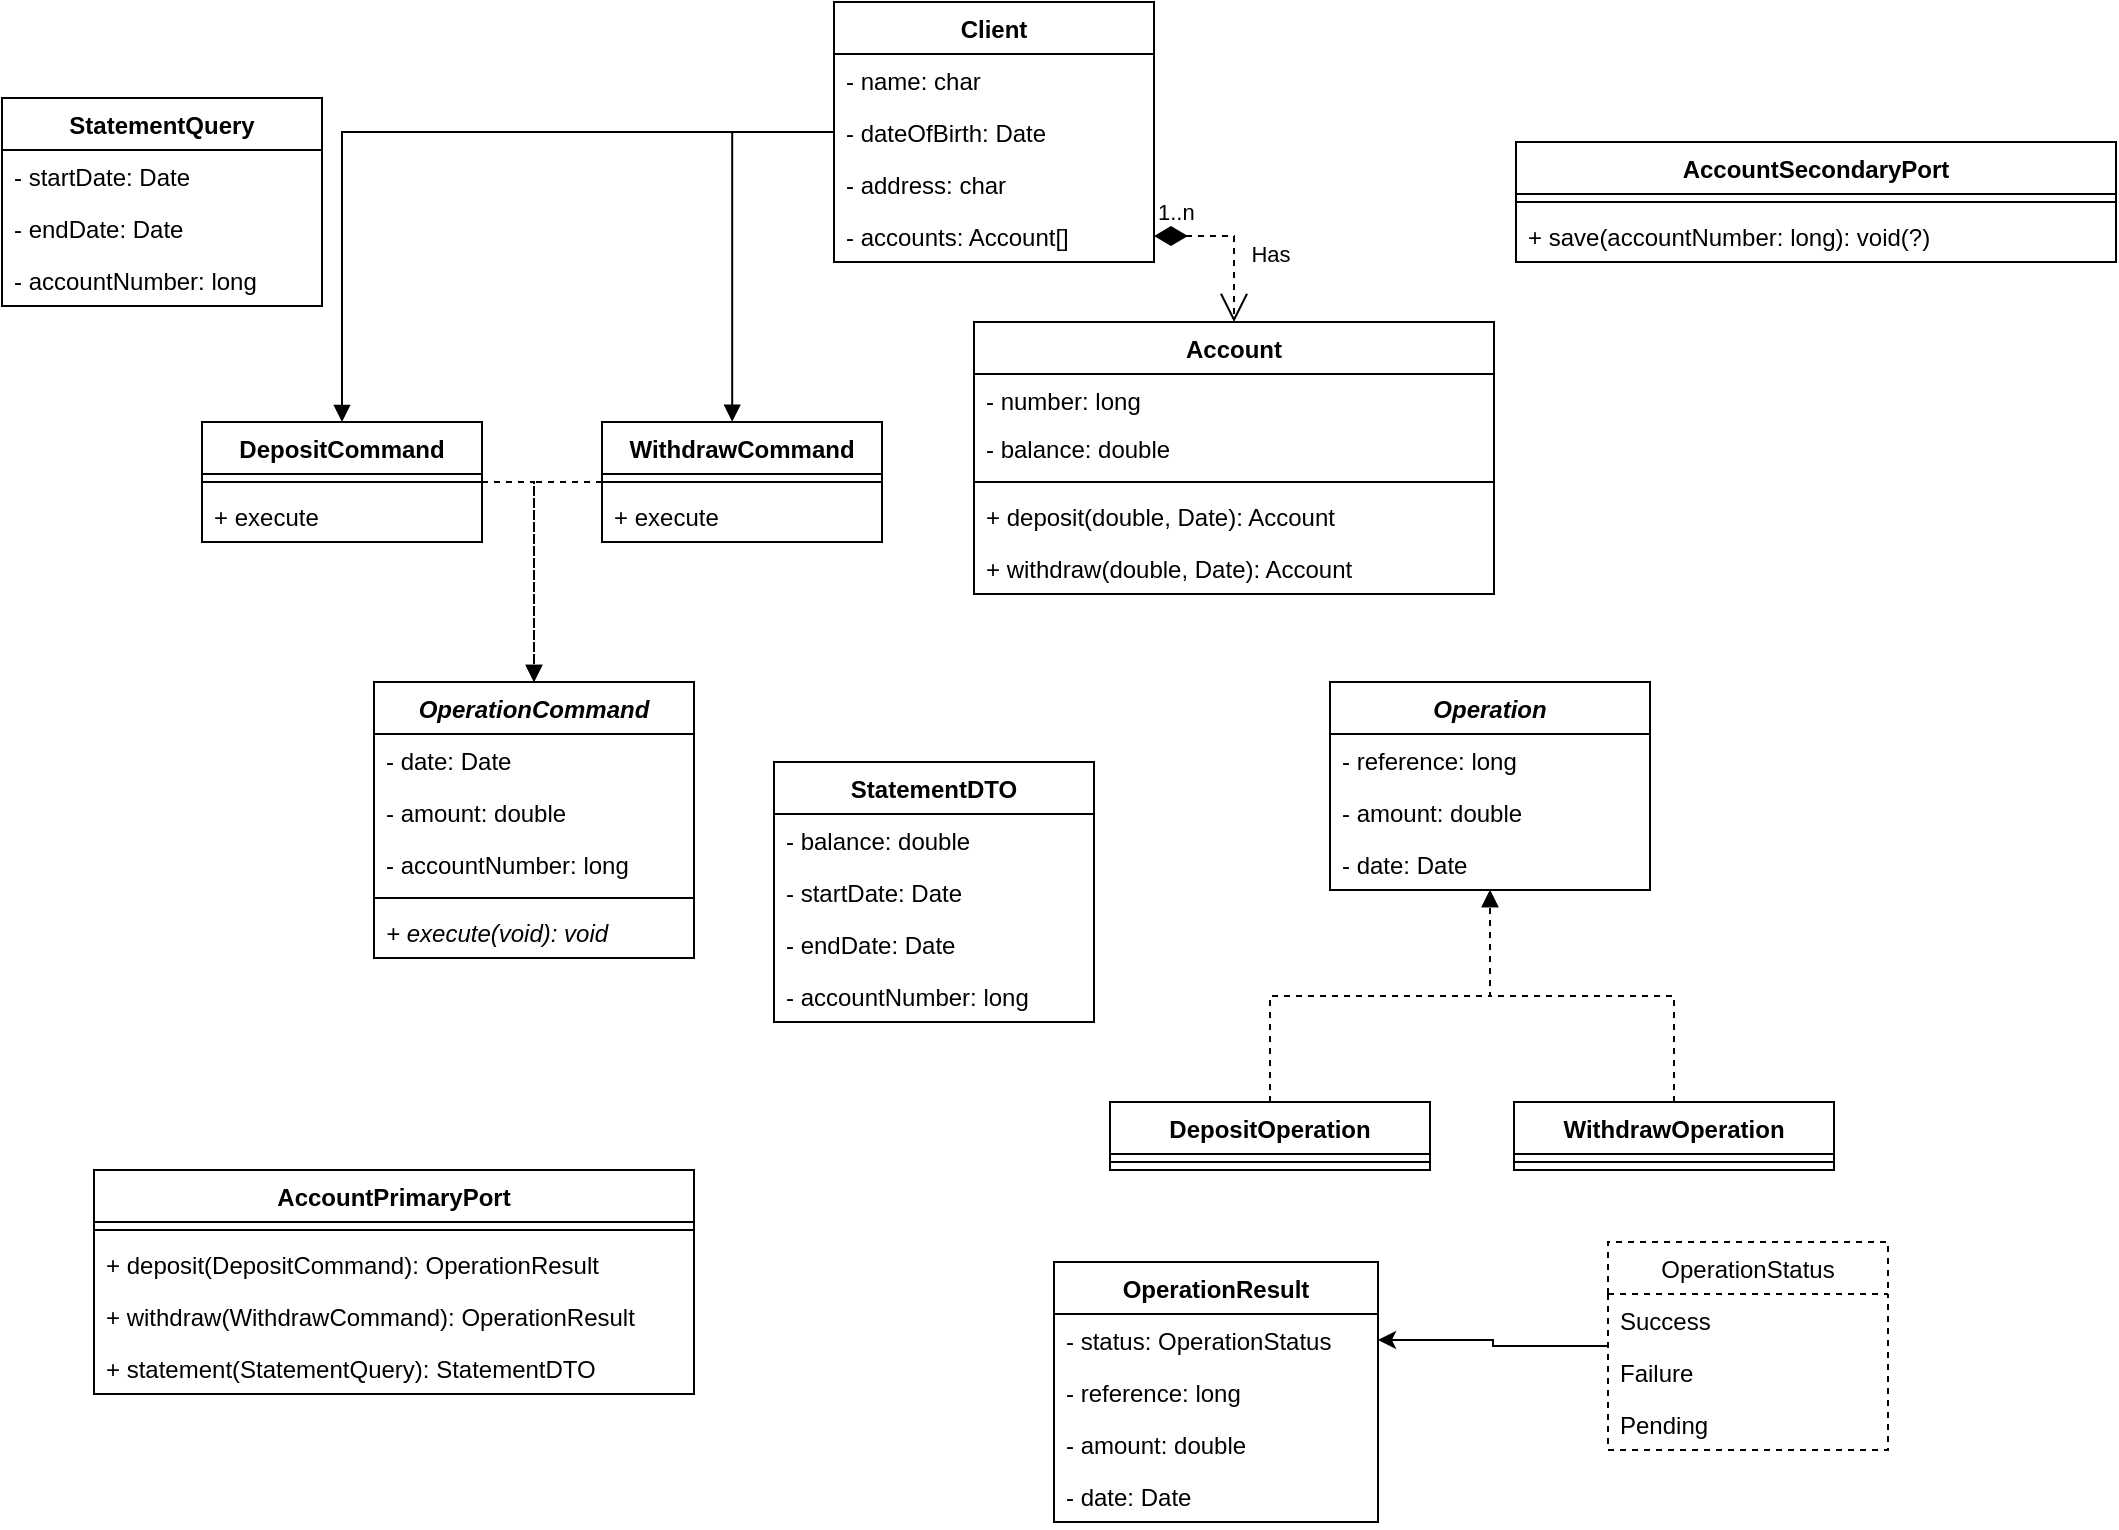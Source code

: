 <mxfile version="20.8.5" type="github"><diagram id="C5RBs43oDa-KdzZeNtuy" name="Page-1"><mxGraphModel dx="1386" dy="809" grid="1" gridSize="10" guides="1" tooltips="1" connect="1" arrows="1" fold="1" page="1" pageScale="1" pageWidth="1169" pageHeight="827" math="0" shadow="0"><root><mxCell id="WIyWlLk6GJQsqaUBKTNV-0"/><mxCell id="WIyWlLk6GJQsqaUBKTNV-1" parent="WIyWlLk6GJQsqaUBKTNV-0"/><mxCell id="uDkEIwAQwxOANns-aXlX-1" value="Account" style="swimlane;fontStyle=1;align=center;verticalAlign=top;childLayout=stackLayout;horizontal=1;startSize=26;horizontalStack=0;resizeParent=1;resizeParentMax=0;resizeLast=0;collapsible=1;marginBottom=0;" vertex="1" parent="WIyWlLk6GJQsqaUBKTNV-1"><mxGeometry x="556" y="200" width="260" height="136" as="geometry"/></mxCell><mxCell id="uDkEIwAQwxOANns-aXlX-2" value="- number: long" style="text;strokeColor=none;fillColor=none;align=left;verticalAlign=top;spacingLeft=4;spacingRight=4;overflow=hidden;rotatable=0;points=[[0,0.5],[1,0.5]];portConstraint=eastwest;" vertex="1" parent="uDkEIwAQwxOANns-aXlX-1"><mxGeometry y="26" width="260" height="24" as="geometry"/></mxCell><mxCell id="uDkEIwAQwxOANns-aXlX-10" value="- balance: double" style="text;strokeColor=none;fillColor=none;align=left;verticalAlign=top;spacingLeft=4;spacingRight=4;overflow=hidden;rotatable=0;points=[[0,0.5],[1,0.5]];portConstraint=eastwest;" vertex="1" parent="uDkEIwAQwxOANns-aXlX-1"><mxGeometry y="50" width="260" height="26" as="geometry"/></mxCell><mxCell id="uDkEIwAQwxOANns-aXlX-3" value="" style="line;strokeWidth=1;fillColor=none;align=left;verticalAlign=middle;spacingTop=-1;spacingLeft=3;spacingRight=3;rotatable=0;labelPosition=right;points=[];portConstraint=eastwest;strokeColor=inherit;" vertex="1" parent="uDkEIwAQwxOANns-aXlX-1"><mxGeometry y="76" width="260" height="8" as="geometry"/></mxCell><mxCell id="uDkEIwAQwxOANns-aXlX-4" value="+ deposit(double, Date): Account" style="text;strokeColor=none;fillColor=none;align=left;verticalAlign=top;spacingLeft=4;spacingRight=4;overflow=hidden;rotatable=0;points=[[0,0.5],[1,0.5]];portConstraint=eastwest;" vertex="1" parent="uDkEIwAQwxOANns-aXlX-1"><mxGeometry y="84" width="260" height="26" as="geometry"/></mxCell><mxCell id="uDkEIwAQwxOANns-aXlX-11" value="+ withdraw(double, Date): Account" style="text;strokeColor=none;fillColor=none;align=left;verticalAlign=top;spacingLeft=4;spacingRight=4;overflow=hidden;rotatable=0;points=[[0,0.5],[1,0.5]];portConstraint=eastwest;" vertex="1" parent="uDkEIwAQwxOANns-aXlX-1"><mxGeometry y="110" width="260" height="26" as="geometry"/></mxCell><mxCell id="uDkEIwAQwxOANns-aXlX-12" value="Operation" style="swimlane;fontStyle=3;align=center;verticalAlign=top;childLayout=stackLayout;horizontal=1;startSize=26;horizontalStack=0;resizeParent=1;resizeParentMax=0;resizeLast=0;collapsible=1;marginBottom=0;" vertex="1" parent="WIyWlLk6GJQsqaUBKTNV-1"><mxGeometry x="734" y="380" width="160" height="104" as="geometry"/></mxCell><mxCell id="uDkEIwAQwxOANns-aXlX-13" value="- reference: long" style="text;strokeColor=none;fillColor=none;align=left;verticalAlign=top;spacingLeft=4;spacingRight=4;overflow=hidden;rotatable=0;points=[[0,0.5],[1,0.5]];portConstraint=eastwest;" vertex="1" parent="uDkEIwAQwxOANns-aXlX-12"><mxGeometry y="26" width="160" height="26" as="geometry"/></mxCell><mxCell id="uDkEIwAQwxOANns-aXlX-16" value="- amount: double" style="text;strokeColor=none;fillColor=none;align=left;verticalAlign=top;spacingLeft=4;spacingRight=4;overflow=hidden;rotatable=0;points=[[0,0.5],[1,0.5]];portConstraint=eastwest;" vertex="1" parent="uDkEIwAQwxOANns-aXlX-12"><mxGeometry y="52" width="160" height="26" as="geometry"/></mxCell><mxCell id="uDkEIwAQwxOANns-aXlX-17" value="- date: Date" style="text;strokeColor=none;fillColor=none;align=left;verticalAlign=top;spacingLeft=4;spacingRight=4;overflow=hidden;rotatable=0;points=[[0,0.5],[1,0.5]];portConstraint=eastwest;" vertex="1" parent="uDkEIwAQwxOANns-aXlX-12"><mxGeometry y="78" width="160" height="26" as="geometry"/></mxCell><mxCell id="uDkEIwAQwxOANns-aXlX-22" style="edgeStyle=orthogonalEdgeStyle;rounded=0;orthogonalLoop=1;jettySize=auto;html=1;entryX=0.5;entryY=1;entryDx=0;entryDy=0;dashed=1;endArrow=block;endFill=1;" edge="1" parent="WIyWlLk6GJQsqaUBKTNV-1" source="uDkEIwAQwxOANns-aXlX-18" target="uDkEIwAQwxOANns-aXlX-12"><mxGeometry relative="1" as="geometry"><mxPoint x="754" y="490" as="targetPoint"/></mxGeometry></mxCell><mxCell id="uDkEIwAQwxOANns-aXlX-18" value="DepositOperation" style="swimlane;fontStyle=1;align=center;verticalAlign=top;childLayout=stackLayout;horizontal=1;startSize=26;horizontalStack=0;resizeParent=1;resizeParentMax=0;resizeLast=0;collapsible=1;marginBottom=0;" vertex="1" parent="WIyWlLk6GJQsqaUBKTNV-1"><mxGeometry x="624" y="590" width="160" height="34" as="geometry"/></mxCell><mxCell id="uDkEIwAQwxOANns-aXlX-20" value="" style="line;strokeWidth=1;fillColor=none;align=left;verticalAlign=middle;spacingTop=-1;spacingLeft=3;spacingRight=3;rotatable=0;labelPosition=right;points=[];portConstraint=eastwest;strokeColor=inherit;" vertex="1" parent="uDkEIwAQwxOANns-aXlX-18"><mxGeometry y="26" width="160" height="8" as="geometry"/></mxCell><mxCell id="uDkEIwAQwxOANns-aXlX-27" style="edgeStyle=orthogonalEdgeStyle;rounded=0;orthogonalLoop=1;jettySize=auto;html=1;entryX=0.5;entryY=1;entryDx=0;entryDy=0;exitX=0.5;exitY=0;exitDx=0;exitDy=0;dashed=1;endArrow=block;endFill=1;" edge="1" parent="WIyWlLk6GJQsqaUBKTNV-1" source="uDkEIwAQwxOANns-aXlX-23" target="uDkEIwAQwxOANns-aXlX-12"><mxGeometry relative="1" as="geometry"><mxPoint x="874" y="579" as="sourcePoint"/><mxPoint x="934" y="350" as="targetPoint"/></mxGeometry></mxCell><mxCell id="uDkEIwAQwxOANns-aXlX-23" value="WithdrawOperation" style="swimlane;fontStyle=1;align=center;verticalAlign=top;childLayout=stackLayout;horizontal=1;startSize=26;horizontalStack=0;resizeParent=1;resizeParentMax=0;resizeLast=0;collapsible=1;marginBottom=0;" vertex="1" parent="WIyWlLk6GJQsqaUBKTNV-1"><mxGeometry x="826" y="590" width="160" height="34" as="geometry"/></mxCell><mxCell id="uDkEIwAQwxOANns-aXlX-25" value="" style="line;strokeWidth=1;fillColor=none;align=left;verticalAlign=middle;spacingTop=-1;spacingLeft=3;spacingRight=3;rotatable=0;labelPosition=right;points=[];portConstraint=eastwest;strokeColor=inherit;" vertex="1" parent="uDkEIwAQwxOANns-aXlX-23"><mxGeometry y="26" width="160" height="8" as="geometry"/></mxCell><mxCell id="uDkEIwAQwxOANns-aXlX-29" value="StatementDTO" style="swimlane;fontStyle=1;align=center;verticalAlign=top;childLayout=stackLayout;horizontal=1;startSize=26;horizontalStack=0;resizeParent=1;resizeParentMax=0;resizeLast=0;collapsible=1;marginBottom=0;" vertex="1" parent="WIyWlLk6GJQsqaUBKTNV-1"><mxGeometry x="456" y="420" width="160" height="130" as="geometry"><mxRectangle x="340" y="388" width="120" height="30" as="alternateBounds"/></mxGeometry></mxCell><mxCell id="uDkEIwAQwxOANns-aXlX-30" value="- balance: double" style="text;strokeColor=none;fillColor=none;align=left;verticalAlign=top;spacingLeft=4;spacingRight=4;overflow=hidden;rotatable=0;points=[[0,0.5],[1,0.5]];portConstraint=eastwest;" vertex="1" parent="uDkEIwAQwxOANns-aXlX-29"><mxGeometry y="26" width="160" height="26" as="geometry"/></mxCell><mxCell id="uDkEIwAQwxOANns-aXlX-32" value="- startDate: Date" style="text;strokeColor=none;fillColor=none;align=left;verticalAlign=top;spacingLeft=4;spacingRight=4;overflow=hidden;rotatable=0;points=[[0,0.5],[1,0.5]];portConstraint=eastwest;" vertex="1" parent="uDkEIwAQwxOANns-aXlX-29"><mxGeometry y="52" width="160" height="26" as="geometry"/></mxCell><mxCell id="uDkEIwAQwxOANns-aXlX-107" value="- endDate: Date" style="text;strokeColor=none;fillColor=none;align=left;verticalAlign=top;spacingLeft=4;spacingRight=4;overflow=hidden;rotatable=0;points=[[0,0.5],[1,0.5]];portConstraint=eastwest;" vertex="1" parent="uDkEIwAQwxOANns-aXlX-29"><mxGeometry y="78" width="160" height="26" as="geometry"/></mxCell><mxCell id="uDkEIwAQwxOANns-aXlX-108" value="- accountNumber: long" style="text;strokeColor=none;fillColor=none;align=left;verticalAlign=top;spacingLeft=4;spacingRight=4;overflow=hidden;rotatable=0;points=[[0,0.5],[1,0.5]];portConstraint=eastwest;" vertex="1" parent="uDkEIwAQwxOANns-aXlX-29"><mxGeometry y="104" width="160" height="26" as="geometry"/></mxCell><mxCell id="uDkEIwAQwxOANns-aXlX-109" value="AccountPrimaryPort" style="swimlane;fontStyle=1;align=center;verticalAlign=top;childLayout=stackLayout;horizontal=1;startSize=26;horizontalStack=0;resizeParent=1;resizeParentMax=0;resizeLast=0;collapsible=1;marginBottom=0;" vertex="1" parent="WIyWlLk6GJQsqaUBKTNV-1"><mxGeometry x="116" y="624" width="300" height="112" as="geometry"/></mxCell><mxCell id="uDkEIwAQwxOANns-aXlX-151" value="" style="line;strokeWidth=1;fillColor=none;align=left;verticalAlign=middle;spacingTop=-1;spacingLeft=3;spacingRight=3;rotatable=0;labelPosition=right;points=[];portConstraint=eastwest;strokeColor=inherit;" vertex="1" parent="uDkEIwAQwxOANns-aXlX-109"><mxGeometry y="26" width="300" height="8" as="geometry"/></mxCell><mxCell id="uDkEIwAQwxOANns-aXlX-110" value="+ deposit(DepositCommand): OperationResult" style="text;strokeColor=none;fillColor=none;align=left;verticalAlign=top;spacingLeft=4;spacingRight=4;overflow=hidden;rotatable=0;points=[[0,0.5],[1,0.5]];portConstraint=eastwest;" vertex="1" parent="uDkEIwAQwxOANns-aXlX-109"><mxGeometry y="34" width="300" height="26" as="geometry"/></mxCell><mxCell id="uDkEIwAQwxOANns-aXlX-112" value="+ withdraw(WithdrawCommand): OperationResult" style="text;strokeColor=none;fillColor=none;align=left;verticalAlign=top;spacingLeft=4;spacingRight=4;overflow=hidden;rotatable=0;points=[[0,0.5],[1,0.5]];portConstraint=eastwest;" vertex="1" parent="uDkEIwAQwxOANns-aXlX-109"><mxGeometry y="60" width="300" height="26" as="geometry"/></mxCell><mxCell id="uDkEIwAQwxOANns-aXlX-113" value="+ statement(StatementQuery): StatementDTO" style="text;strokeColor=none;fillColor=none;align=left;verticalAlign=top;spacingLeft=4;spacingRight=4;overflow=hidden;rotatable=0;points=[[0,0.5],[1,0.5]];portConstraint=eastwest;" vertex="1" parent="uDkEIwAQwxOANns-aXlX-109"><mxGeometry y="86" width="300" height="26" as="geometry"/></mxCell><mxCell id="uDkEIwAQwxOANns-aXlX-114" value="StatementQuery" style="swimlane;fontStyle=1;align=center;verticalAlign=top;childLayout=stackLayout;horizontal=1;startSize=26;horizontalStack=0;resizeParent=1;resizeParentMax=0;resizeLast=0;collapsible=1;marginBottom=0;" vertex="1" parent="WIyWlLk6GJQsqaUBKTNV-1"><mxGeometry x="70" y="88" width="160" height="104" as="geometry"><mxRectangle x="340" y="388" width="120" height="30" as="alternateBounds"/></mxGeometry></mxCell><mxCell id="uDkEIwAQwxOANns-aXlX-116" value="- startDate: Date" style="text;strokeColor=none;fillColor=none;align=left;verticalAlign=top;spacingLeft=4;spacingRight=4;overflow=hidden;rotatable=0;points=[[0,0.5],[1,0.5]];portConstraint=eastwest;" vertex="1" parent="uDkEIwAQwxOANns-aXlX-114"><mxGeometry y="26" width="160" height="26" as="geometry"/></mxCell><mxCell id="uDkEIwAQwxOANns-aXlX-117" value="- endDate: Date" style="text;strokeColor=none;fillColor=none;align=left;verticalAlign=top;spacingLeft=4;spacingRight=4;overflow=hidden;rotatable=0;points=[[0,0.5],[1,0.5]];portConstraint=eastwest;" vertex="1" parent="uDkEIwAQwxOANns-aXlX-114"><mxGeometry y="52" width="160" height="26" as="geometry"/></mxCell><mxCell id="uDkEIwAQwxOANns-aXlX-118" value="- accountNumber: long" style="text;strokeColor=none;fillColor=none;align=left;verticalAlign=top;spacingLeft=4;spacingRight=4;overflow=hidden;rotatable=0;points=[[0,0.5],[1,0.5]];portConstraint=eastwest;" vertex="1" parent="uDkEIwAQwxOANns-aXlX-114"><mxGeometry y="78" width="160" height="26" as="geometry"/></mxCell><mxCell id="uDkEIwAQwxOANns-aXlX-148" style="edgeStyle=orthogonalEdgeStyle;rounded=0;orthogonalLoop=1;jettySize=auto;html=1;exitX=1;exitY=0.5;exitDx=0;exitDy=0;entryX=0.5;entryY=0;entryDx=0;entryDy=0;endArrow=block;endFill=1;dashed=1;" edge="1" parent="WIyWlLk6GJQsqaUBKTNV-1" source="uDkEIwAQwxOANns-aXlX-119" target="uDkEIwAQwxOANns-aXlX-139"><mxGeometry relative="1" as="geometry"/></mxCell><mxCell id="uDkEIwAQwxOANns-aXlX-119" value="DepositCommand" style="swimlane;fontStyle=1;align=center;verticalAlign=top;childLayout=stackLayout;horizontal=1;startSize=26;horizontalStack=0;resizeParent=1;resizeParentMax=0;resizeLast=0;collapsible=1;marginBottom=0;" vertex="1" parent="WIyWlLk6GJQsqaUBKTNV-1"><mxGeometry x="170" y="250" width="140" height="60" as="geometry"><mxRectangle x="340" y="388" width="120" height="30" as="alternateBounds"/></mxGeometry></mxCell><mxCell id="uDkEIwAQwxOANns-aXlX-150" value="" style="line;strokeWidth=1;fillColor=none;align=left;verticalAlign=middle;spacingTop=-1;spacingLeft=3;spacingRight=3;rotatable=0;labelPosition=right;points=[];portConstraint=eastwest;strokeColor=inherit;" vertex="1" parent="uDkEIwAQwxOANns-aXlX-119"><mxGeometry y="26" width="140" height="8" as="geometry"/></mxCell><mxCell id="uDkEIwAQwxOANns-aXlX-149" value="+ execute" style="text;strokeColor=none;fillColor=none;align=left;verticalAlign=top;spacingLeft=4;spacingRight=4;overflow=hidden;rotatable=0;points=[[0,0.5],[1,0.5]];portConstraint=eastwest;" vertex="1" parent="uDkEIwAQwxOANns-aXlX-119"><mxGeometry y="34" width="140" height="26" as="geometry"/></mxCell><mxCell id="uDkEIwAQwxOANns-aXlX-147" style="edgeStyle=orthogonalEdgeStyle;rounded=0;orthogonalLoop=1;jettySize=auto;html=1;entryX=0.5;entryY=0;entryDx=0;entryDy=0;dashed=1;endArrow=block;endFill=1;exitX=0;exitY=0.5;exitDx=0;exitDy=0;" edge="1" parent="WIyWlLk6GJQsqaUBKTNV-1" source="uDkEIwAQwxOANns-aXlX-123" target="uDkEIwAQwxOANns-aXlX-139"><mxGeometry relative="1" as="geometry"><mxPoint x="346" y="285" as="sourcePoint"/></mxGeometry></mxCell><mxCell id="uDkEIwAQwxOANns-aXlX-123" value="WithdrawCommand" style="swimlane;fontStyle=1;align=center;verticalAlign=top;childLayout=stackLayout;horizontal=1;startSize=26;horizontalStack=0;resizeParent=1;resizeParentMax=0;resizeLast=0;collapsible=1;marginBottom=0;" vertex="1" parent="WIyWlLk6GJQsqaUBKTNV-1"><mxGeometry x="370" y="250" width="140" height="60" as="geometry"><mxRectangle x="340" y="388" width="120" height="30" as="alternateBounds"/></mxGeometry></mxCell><mxCell id="uDkEIwAQwxOANns-aXlX-145" value="" style="line;strokeWidth=1;fillColor=none;align=left;verticalAlign=middle;spacingTop=-1;spacingLeft=3;spacingRight=3;rotatable=0;labelPosition=right;points=[];portConstraint=eastwest;strokeColor=inherit;" vertex="1" parent="uDkEIwAQwxOANns-aXlX-123"><mxGeometry y="26" width="140" height="8" as="geometry"/></mxCell><mxCell id="uDkEIwAQwxOANns-aXlX-146" value="+ execute" style="text;strokeColor=none;fillColor=none;align=left;verticalAlign=top;spacingLeft=4;spacingRight=4;overflow=hidden;rotatable=0;points=[[0,0.5],[1,0.5]];portConstraint=eastwest;" vertex="1" parent="uDkEIwAQwxOANns-aXlX-123"><mxGeometry y="34" width="140" height="26" as="geometry"/></mxCell><mxCell id="uDkEIwAQwxOANns-aXlX-127" value="OperationResult" style="swimlane;fontStyle=1;childLayout=stackLayout;horizontal=1;startSize=26;fillColor=default;horizontalStack=0;resizeParent=1;resizeParentMax=0;resizeLast=0;collapsible=1;marginBottom=0;" vertex="1" parent="WIyWlLk6GJQsqaUBKTNV-1"><mxGeometry x="596" y="670" width="162" height="130" as="geometry"/></mxCell><mxCell id="uDkEIwAQwxOANns-aXlX-128" value="- status: OperationStatus" style="text;strokeColor=none;fillColor=none;align=left;verticalAlign=top;spacingLeft=4;spacingRight=4;overflow=hidden;rotatable=0;points=[[0,0.5],[1,0.5]];portConstraint=eastwest;" vertex="1" parent="uDkEIwAQwxOANns-aXlX-127"><mxGeometry y="26" width="162" height="26" as="geometry"/></mxCell><mxCell id="uDkEIwAQwxOANns-aXlX-131" value="- reference: long" style="text;strokeColor=none;fillColor=none;align=left;verticalAlign=top;spacingLeft=4;spacingRight=4;overflow=hidden;rotatable=0;points=[[0,0.5],[1,0.5]];portConstraint=eastwest;" vertex="1" parent="uDkEIwAQwxOANns-aXlX-127"><mxGeometry y="52" width="162" height="26" as="geometry"/></mxCell><mxCell id="uDkEIwAQwxOANns-aXlX-133" value="- amount: double" style="text;strokeColor=none;fillColor=none;align=left;verticalAlign=top;spacingLeft=4;spacingRight=4;overflow=hidden;rotatable=0;points=[[0,0.5],[1,0.5]];portConstraint=eastwest;" vertex="1" parent="uDkEIwAQwxOANns-aXlX-127"><mxGeometry y="78" width="162" height="26" as="geometry"/></mxCell><mxCell id="uDkEIwAQwxOANns-aXlX-134" value="- date: Date" style="text;strokeColor=none;fillColor=none;align=left;verticalAlign=top;spacingLeft=4;spacingRight=4;overflow=hidden;rotatable=0;points=[[0,0.5],[1,0.5]];portConstraint=eastwest;" vertex="1" parent="uDkEIwAQwxOANns-aXlX-127"><mxGeometry y="104" width="162" height="26" as="geometry"/></mxCell><mxCell id="uDkEIwAQwxOANns-aXlX-143" style="edgeStyle=orthogonalEdgeStyle;rounded=0;orthogonalLoop=1;jettySize=auto;html=1;" edge="1" parent="WIyWlLk6GJQsqaUBKTNV-1" source="uDkEIwAQwxOANns-aXlX-135" target="uDkEIwAQwxOANns-aXlX-128"><mxGeometry relative="1" as="geometry"/></mxCell><mxCell id="uDkEIwAQwxOANns-aXlX-135" value="OperationStatus" style="swimlane;fontStyle=0;childLayout=stackLayout;horizontal=1;startSize=26;fillColor=none;horizontalStack=0;resizeParent=1;resizeParentMax=0;resizeLast=0;collapsible=1;marginBottom=0;dashed=1;swimlaneLine=1;swimlaneFillColor=none;strokeColor=default;" vertex="1" parent="WIyWlLk6GJQsqaUBKTNV-1"><mxGeometry x="873" y="660" width="140" height="104" as="geometry"/></mxCell><mxCell id="uDkEIwAQwxOANns-aXlX-136" value="Success" style="text;strokeColor=none;fillColor=none;align=left;verticalAlign=top;spacingLeft=4;spacingRight=4;overflow=hidden;rotatable=0;points=[[0,0.5],[1,0.5]];portConstraint=eastwest;" vertex="1" parent="uDkEIwAQwxOANns-aXlX-135"><mxGeometry y="26" width="140" height="26" as="geometry"/></mxCell><mxCell id="uDkEIwAQwxOANns-aXlX-137" value="Failure" style="text;strokeColor=none;fillColor=none;align=left;verticalAlign=top;spacingLeft=4;spacingRight=4;overflow=hidden;rotatable=0;points=[[0,0.5],[1,0.5]];portConstraint=eastwest;" vertex="1" parent="uDkEIwAQwxOANns-aXlX-135"><mxGeometry y="52" width="140" height="26" as="geometry"/></mxCell><mxCell id="uDkEIwAQwxOANns-aXlX-138" value="Pending" style="text;strokeColor=none;fillColor=none;align=left;verticalAlign=top;spacingLeft=4;spacingRight=4;overflow=hidden;rotatable=0;points=[[0,0.5],[1,0.5]];portConstraint=eastwest;" vertex="1" parent="uDkEIwAQwxOANns-aXlX-135"><mxGeometry y="78" width="140" height="26" as="geometry"/></mxCell><mxCell id="uDkEIwAQwxOANns-aXlX-139" value="OperationCommand" style="swimlane;fontStyle=3;align=center;verticalAlign=top;childLayout=stackLayout;horizontal=1;startSize=26;horizontalStack=0;resizeParent=1;resizeParentMax=0;resizeLast=0;collapsible=1;marginBottom=0;strokeColor=default;fillColor=none;" vertex="1" parent="WIyWlLk6GJQsqaUBKTNV-1"><mxGeometry x="256" y="380" width="160" height="138" as="geometry"/></mxCell><mxCell id="uDkEIwAQwxOANns-aXlX-124" value="- date: Date" style="text;strokeColor=none;fillColor=none;align=left;verticalAlign=top;spacingLeft=4;spacingRight=4;overflow=hidden;rotatable=0;points=[[0,0.5],[1,0.5]];portConstraint=eastwest;" vertex="1" parent="uDkEIwAQwxOANns-aXlX-139"><mxGeometry y="26" width="160" height="26" as="geometry"/></mxCell><mxCell id="uDkEIwAQwxOANns-aXlX-125" value="- amount: double" style="text;strokeColor=none;fillColor=none;align=left;verticalAlign=top;spacingLeft=4;spacingRight=4;overflow=hidden;rotatable=0;points=[[0,0.5],[1,0.5]];portConstraint=eastwest;" vertex="1" parent="uDkEIwAQwxOANns-aXlX-139"><mxGeometry y="52" width="160" height="26" as="geometry"/></mxCell><mxCell id="uDkEIwAQwxOANns-aXlX-126" value="- accountNumber: long" style="text;strokeColor=none;fillColor=none;align=left;verticalAlign=top;spacingLeft=4;spacingRight=4;overflow=hidden;rotatable=0;points=[[0,0.5],[1,0.5]];portConstraint=eastwest;" vertex="1" parent="uDkEIwAQwxOANns-aXlX-139"><mxGeometry y="78" width="160" height="26" as="geometry"/></mxCell><mxCell id="uDkEIwAQwxOANns-aXlX-141" value="" style="line;strokeWidth=1;fillColor=none;align=left;verticalAlign=middle;spacingTop=-1;spacingLeft=3;spacingRight=3;rotatable=0;labelPosition=right;points=[];portConstraint=eastwest;strokeColor=inherit;" vertex="1" parent="uDkEIwAQwxOANns-aXlX-139"><mxGeometry y="104" width="160" height="8" as="geometry"/></mxCell><mxCell id="uDkEIwAQwxOANns-aXlX-142" value="+ execute(void): void" style="text;strokeColor=none;fillColor=none;align=left;verticalAlign=top;spacingLeft=4;spacingRight=4;overflow=hidden;rotatable=0;points=[[0,0.5],[1,0.5]];portConstraint=eastwest;dashed=1;fontStyle=2" vertex="1" parent="uDkEIwAQwxOANns-aXlX-139"><mxGeometry y="112" width="160" height="26" as="geometry"/></mxCell><mxCell id="uDkEIwAQwxOANns-aXlX-152" value="AccountSecondaryPort" style="swimlane;fontStyle=1;align=center;verticalAlign=top;childLayout=stackLayout;horizontal=1;startSize=26;horizontalStack=0;resizeParent=1;resizeParentMax=0;resizeLast=0;collapsible=1;marginBottom=0;" vertex="1" parent="WIyWlLk6GJQsqaUBKTNV-1"><mxGeometry x="827" y="110" width="300" height="60" as="geometry"/></mxCell><mxCell id="uDkEIwAQwxOANns-aXlX-153" value="" style="line;strokeWidth=1;fillColor=none;align=left;verticalAlign=middle;spacingTop=-1;spacingLeft=3;spacingRight=3;rotatable=0;labelPosition=right;points=[];portConstraint=eastwest;strokeColor=inherit;" vertex="1" parent="uDkEIwAQwxOANns-aXlX-152"><mxGeometry y="26" width="300" height="8" as="geometry"/></mxCell><mxCell id="uDkEIwAQwxOANns-aXlX-154" value="+ save(accountNumber: long): void(?)" style="text;strokeColor=none;fillColor=none;align=left;verticalAlign=top;spacingLeft=4;spacingRight=4;overflow=hidden;rotatable=0;points=[[0,0.5],[1,0.5]];portConstraint=eastwest;" vertex="1" parent="uDkEIwAQwxOANns-aXlX-152"><mxGeometry y="34" width="300" height="26" as="geometry"/></mxCell><mxCell id="uDkEIwAQwxOANns-aXlX-160" value="Client" style="swimlane;fontStyle=1;align=center;verticalAlign=top;childLayout=stackLayout;horizontal=1;startSize=26;horizontalStack=0;resizeParent=1;resizeParentMax=0;resizeLast=0;collapsible=1;marginBottom=0;strokeColor=default;fillColor=default;" vertex="1" parent="WIyWlLk6GJQsqaUBKTNV-1"><mxGeometry x="486" y="40" width="160" height="130" as="geometry"/></mxCell><mxCell id="uDkEIwAQwxOANns-aXlX-161" value="- name: char" style="text;strokeColor=none;fillColor=none;align=left;verticalAlign=top;spacingLeft=4;spacingRight=4;overflow=hidden;rotatable=0;points=[[0,0.5],[1,0.5]];portConstraint=eastwest;" vertex="1" parent="uDkEIwAQwxOANns-aXlX-160"><mxGeometry y="26" width="160" height="26" as="geometry"/></mxCell><mxCell id="uDkEIwAQwxOANns-aXlX-165" value="- dateOfBirth: Date" style="text;strokeColor=none;fillColor=none;align=left;verticalAlign=top;spacingLeft=4;spacingRight=4;overflow=hidden;rotatable=0;points=[[0,0.5],[1,0.5]];portConstraint=eastwest;" vertex="1" parent="uDkEIwAQwxOANns-aXlX-160"><mxGeometry y="52" width="160" height="26" as="geometry"/></mxCell><mxCell id="uDkEIwAQwxOANns-aXlX-164" value="- address: char" style="text;strokeColor=none;fillColor=none;align=left;verticalAlign=top;spacingLeft=4;spacingRight=4;overflow=hidden;rotatable=0;points=[[0,0.5],[1,0.5]];portConstraint=eastwest;" vertex="1" parent="uDkEIwAQwxOANns-aXlX-160"><mxGeometry y="78" width="160" height="26" as="geometry"/></mxCell><mxCell id="uDkEIwAQwxOANns-aXlX-174" value="- accounts: Account[]" style="text;strokeColor=none;fillColor=none;align=left;verticalAlign=top;spacingLeft=4;spacingRight=4;overflow=hidden;rotatable=0;points=[[0,0.5],[1,0.5]];portConstraint=eastwest;" vertex="1" parent="uDkEIwAQwxOANns-aXlX-160"><mxGeometry y="104" width="160" height="26" as="geometry"/></mxCell><mxCell id="uDkEIwAQwxOANns-aXlX-177" value="1..n" style="endArrow=open;html=1;endSize=12;startArrow=diamondThin;startSize=14;startFill=1;edgeStyle=orthogonalEdgeStyle;align=left;verticalAlign=bottom;rounded=0;dashed=1;exitX=1;exitY=0.5;exitDx=0;exitDy=0;entryX=0.5;entryY=0;entryDx=0;entryDy=0;" edge="1" parent="WIyWlLk6GJQsqaUBKTNV-1" source="uDkEIwAQwxOANns-aXlX-174" target="uDkEIwAQwxOANns-aXlX-1"><mxGeometry x="-1" y="3" relative="1" as="geometry"><mxPoint x="666" y="120" as="sourcePoint"/><mxPoint x="826" y="120" as="targetPoint"/></mxGeometry></mxCell><mxCell id="uDkEIwAQwxOANns-aXlX-179" value="Has" style="edgeLabel;html=1;align=center;verticalAlign=middle;resizable=0;points=[];" vertex="1" connectable="0" parent="uDkEIwAQwxOANns-aXlX-177"><mxGeometry x="0.267" y="3" relative="1" as="geometry"><mxPoint x="15" y="-4" as="offset"/></mxGeometry></mxCell><mxCell id="uDkEIwAQwxOANns-aXlX-178" style="edgeStyle=orthogonalEdgeStyle;rounded=0;orthogonalLoop=1;jettySize=auto;html=1;exitX=0;exitY=0.5;exitDx=0;exitDy=0;entryX=0.465;entryY=-0.002;entryDx=0;entryDy=0;entryPerimeter=0;endArrow=block;endFill=1;" edge="1" parent="WIyWlLk6GJQsqaUBKTNV-1" source="uDkEIwAQwxOANns-aXlX-165" target="uDkEIwAQwxOANns-aXlX-123"><mxGeometry relative="1" as="geometry"/></mxCell><mxCell id="uDkEIwAQwxOANns-aXlX-181" style="edgeStyle=orthogonalEdgeStyle;rounded=0;orthogonalLoop=1;jettySize=auto;html=1;exitX=0;exitY=0.5;exitDx=0;exitDy=0;entryX=0.5;entryY=0;entryDx=0;entryDy=0;endArrow=block;endFill=1;" edge="1" parent="WIyWlLk6GJQsqaUBKTNV-1" source="uDkEIwAQwxOANns-aXlX-165" target="uDkEIwAQwxOANns-aXlX-119"><mxGeometry relative="1" as="geometry"/></mxCell></root></mxGraphModel></diagram></mxfile>